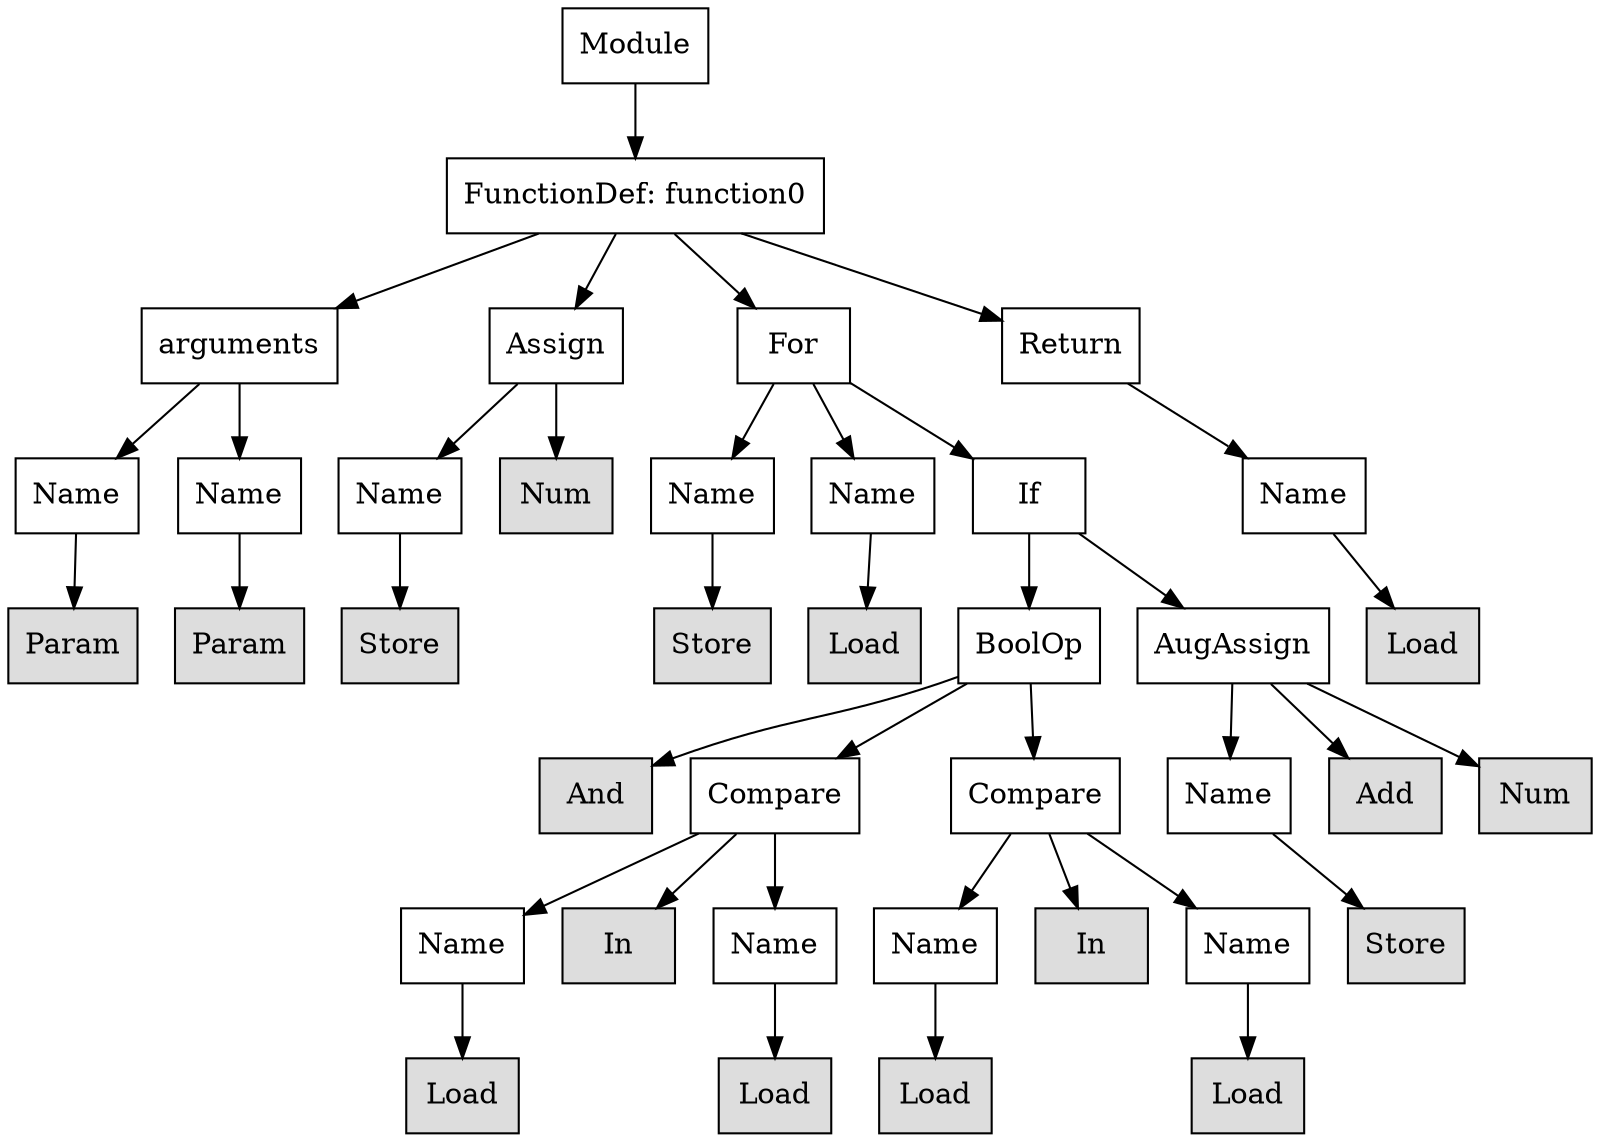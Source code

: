digraph G {
n0 [shape=rect, label="Module"];
n1 [shape=rect, label="FunctionDef: function0"];
n2 [shape=rect, label="arguments"];
n3 [shape=rect, label="Assign"];
n4 [shape=rect, label="For"];
n5 [shape=rect, label="Return"];
n6 [shape=rect, label="Name"];
n7 [shape=rect, label="Name"];
n8 [shape=rect, label="Name"];
n9 [shape=rect, label="Num" style="filled" fillcolor="#dddddd"];
n10 [shape=rect, label="Name"];
n11 [shape=rect, label="Name"];
n12 [shape=rect, label="If"];
n13 [shape=rect, label="Name"];
n14 [shape=rect, label="Param" style="filled" fillcolor="#dddddd"];
n15 [shape=rect, label="Param" style="filled" fillcolor="#dddddd"];
n16 [shape=rect, label="Store" style="filled" fillcolor="#dddddd"];
n17 [shape=rect, label="Store" style="filled" fillcolor="#dddddd"];
n18 [shape=rect, label="Load" style="filled" fillcolor="#dddddd"];
n19 [shape=rect, label="BoolOp"];
n20 [shape=rect, label="AugAssign"];
n21 [shape=rect, label="Load" style="filled" fillcolor="#dddddd"];
n22 [shape=rect, label="And" style="filled" fillcolor="#dddddd"];
n23 [shape=rect, label="Compare"];
n24 [shape=rect, label="Compare"];
n25 [shape=rect, label="Name"];
n26 [shape=rect, label="Add" style="filled" fillcolor="#dddddd"];
n27 [shape=rect, label="Num" style="filled" fillcolor="#dddddd"];
n28 [shape=rect, label="Name"];
n29 [shape=rect, label="In" style="filled" fillcolor="#dddddd"];
n30 [shape=rect, label="Name"];
n31 [shape=rect, label="Name"];
n32 [shape=rect, label="In" style="filled" fillcolor="#dddddd"];
n33 [shape=rect, label="Name"];
n34 [shape=rect, label="Store" style="filled" fillcolor="#dddddd"];
n35 [shape=rect, label="Load" style="filled" fillcolor="#dddddd"];
n36 [shape=rect, label="Load" style="filled" fillcolor="#dddddd"];
n37 [shape=rect, label="Load" style="filled" fillcolor="#dddddd"];
n38 [shape=rect, label="Load" style="filled" fillcolor="#dddddd"];
n0 -> n1;
n1 -> n2;
n1 -> n3;
n1 -> n4;
n1 -> n5;
n2 -> n6;
n2 -> n7;
n3 -> n8;
n3 -> n9;
n4 -> n10;
n4 -> n11;
n4 -> n12;
n5 -> n13;
n6 -> n14;
n7 -> n15;
n8 -> n16;
n10 -> n17;
n11 -> n18;
n12 -> n19;
n12 -> n20;
n13 -> n21;
n19 -> n22;
n19 -> n23;
n19 -> n24;
n20 -> n25;
n20 -> n26;
n20 -> n27;
n23 -> n28;
n23 -> n29;
n23 -> n30;
n24 -> n31;
n24 -> n32;
n24 -> n33;
n25 -> n34;
n28 -> n35;
n30 -> n36;
n31 -> n37;
n33 -> n38;
}
